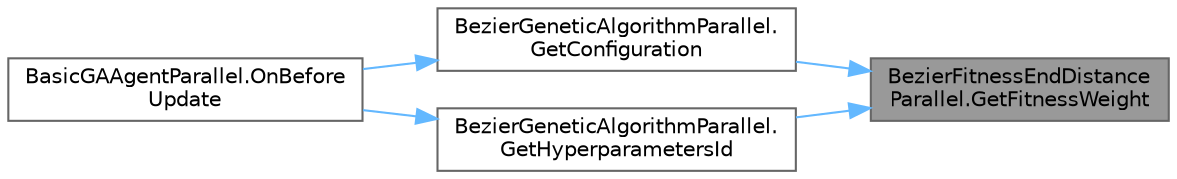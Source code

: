 digraph "BezierFitnessEndDistanceParallel.GetFitnessWeight"
{
 // LATEX_PDF_SIZE
  bgcolor="transparent";
  edge [fontname=Helvetica,fontsize=10,labelfontname=Helvetica,labelfontsize=10];
  node [fontname=Helvetica,fontsize=10,shape=box,height=0.2,width=0.4];
  rankdir="RL";
  Node1 [id="Node000001",label="BezierFitnessEndDistance\lParallel.GetFitnessWeight",height=0.2,width=0.4,color="gray40", fillcolor="grey60", style="filled", fontcolor="black",tooltip="Getter for fitness weight."];
  Node1 -> Node2 [id="edge1_Node000001_Node000002",dir="back",color="steelblue1",style="solid",tooltip=" "];
  Node2 [id="Node000002",label="BezierGeneticAlgorithmParallel.\lGetConfiguration",height=0.2,width=0.4,color="grey40", fillcolor="white", style="filled",URL="$struct_bezier_genetic_algorithm_parallel.html#a3c7f4b932f7f029cf12698578ec02a65",tooltip="Creates a string capturing configuration of this GA."];
  Node2 -> Node3 [id="edge2_Node000002_Node000003",dir="back",color="steelblue1",style="solid",tooltip=" "];
  Node3 [id="Node000003",label="BasicGAAgentParallel.OnBefore\lUpdate",height=0.2,width=0.4,color="grey40", fillcolor="white", style="filled",URL="$class_basic_g_a_agent_parallel.html#ad1de461fd921e42f72037b2df6084636",tooltip="Scheduling GA and checking for destination arrival."];
  Node1 -> Node4 [id="edge3_Node000001_Node000004",dir="back",color="steelblue1",style="solid",tooltip=" "];
  Node4 [id="Node000004",label="BezierGeneticAlgorithmParallel.\lGetHyperparametersId",height=0.2,width=0.4,color="grey40", fillcolor="white", style="filled",URL="$struct_bezier_genetic_algorithm_parallel.html#ac7f2753d370f7ed777f0e42399ece872",tooltip="Getter for hyperparameters."];
  Node4 -> Node3 [id="edge4_Node000004_Node000003",dir="back",color="steelblue1",style="solid",tooltip=" "];
}

